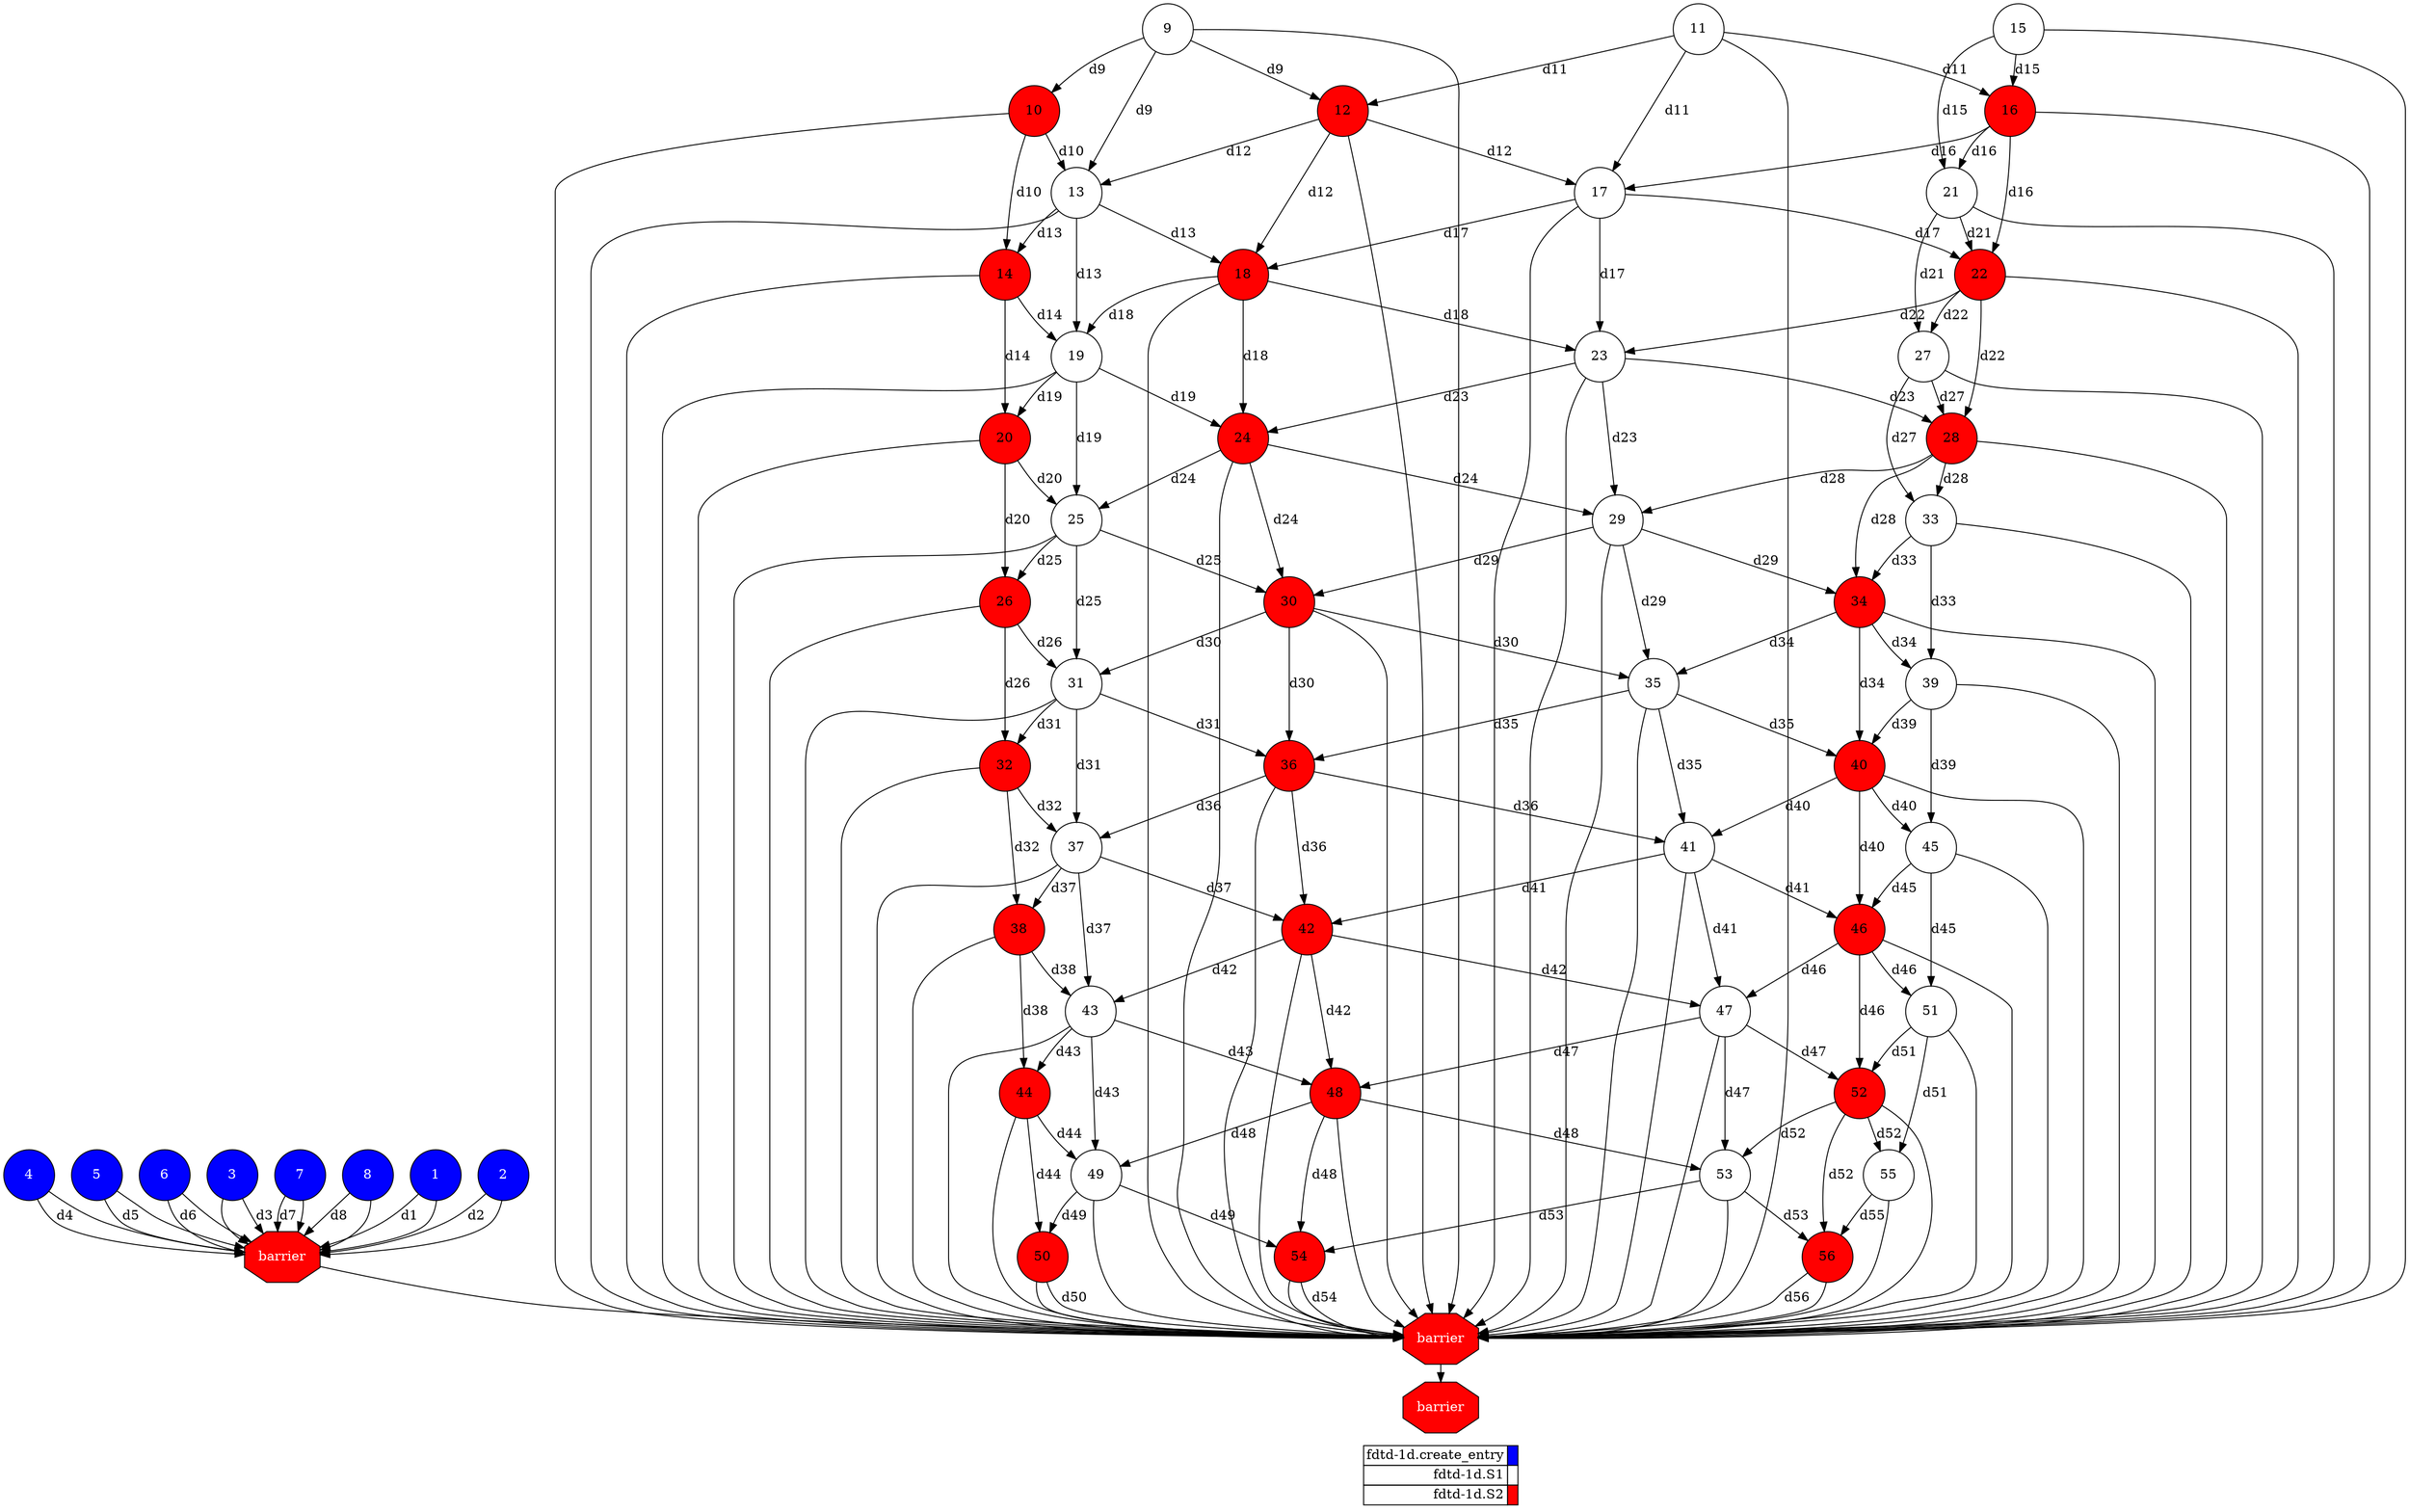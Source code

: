 digraph {
  rankdir=TB;
  labeljust="l";
  subgraph dependence_graph {
    ranksep=0.20;
    node[height=0.75];

1[shape=circle, style=filled fillcolor="#0000ff" fontcolor="#ffffff"];
2[shape=circle, style=filled fillcolor="#0000ff" fontcolor="#ffffff"];
3[shape=circle, style=filled fillcolor="#0000ff" fontcolor="#ffffff"];
4[shape=circle, style=filled fillcolor="#0000ff" fontcolor="#ffffff"];
5[shape=circle, style=filled fillcolor="#0000ff" fontcolor="#ffffff"];
6[shape=circle, style=filled fillcolor="#0000ff" fontcolor="#ffffff"];
7[shape=circle, style=filled fillcolor="#0000ff" fontcolor="#ffffff"];
8[shape=circle, style=filled fillcolor="#0000ff" fontcolor="#ffffff"];
Synchro1[label="barrier", shape=octagon, style=filled fillcolor="#ff0000" fontcolor="#FFFFFF"];
7 -> Synchro1;
2 -> Synchro1;
5 -> Synchro1;
8 -> Synchro1;
1 -> Synchro1;
4 -> Synchro1;
6 -> Synchro1;
3 -> Synchro1;
5 -> Synchro1[ label="d5" ];
6 -> Synchro1[ label="d6" ];
7 -> Synchro1[ label="d7" ];
8 -> Synchro1[ label="d8" ];
1 -> Synchro1[ label="d1" ];
2 -> Synchro1[ label="d2" ];
3 -> Synchro1[ label="d3" ];
4 -> Synchro1[ label="d4" ];
9[shape=circle, style=filled fillcolor="#ffffff" fontcolor="#000000"];
10[shape=circle, style=filled fillcolor="#ff0000" fontcolor="#000000"];
9 -> 10[ label="d9" ];
11[shape=circle, style=filled fillcolor="#ffffff" fontcolor="#000000"];
12[shape=circle, style=filled fillcolor="#ff0000" fontcolor="#000000"];
11 -> 12[ label="d11" ];
9 -> 12[ label="d9" ];
13[shape=circle, style=filled fillcolor="#ffffff" fontcolor="#000000"];
9 -> 13[ label="d9" ];
12 -> 13[ label="d12" ];
10 -> 13[ label="d10" ];
14[shape=circle, style=filled fillcolor="#ff0000" fontcolor="#000000"];
10 -> 14[ label="d10" ];
13 -> 14[ label="d13" ];
15[shape=circle, style=filled fillcolor="#ffffff" fontcolor="#000000"];
16[shape=circle, style=filled fillcolor="#ff0000" fontcolor="#000000"];
15 -> 16[ label="d15" ];
11 -> 16[ label="d11" ];
17[shape=circle, style=filled fillcolor="#ffffff" fontcolor="#000000"];
11 -> 17[ label="d11" ];
16 -> 17[ label="d16" ];
12 -> 17[ label="d12" ];
18[shape=circle, style=filled fillcolor="#ff0000" fontcolor="#000000"];
12 -> 18[ label="d12" ];
17 -> 18[ label="d17" ];
13 -> 18[ label="d13" ];
19[shape=circle, style=filled fillcolor="#ffffff" fontcolor="#000000"];
13 -> 19[ label="d13" ];
18 -> 19[ label="d18" ];
14 -> 19[ label="d14" ];
20[shape=circle, style=filled fillcolor="#ff0000" fontcolor="#000000"];
14 -> 20[ label="d14" ];
19 -> 20[ label="d19" ];
21[shape=circle, style=filled fillcolor="#ffffff" fontcolor="#000000"];
15 -> 21[ label="d15" ];
16 -> 21[ label="d16" ];
22[shape=circle, style=filled fillcolor="#ff0000" fontcolor="#000000"];
16 -> 22[ label="d16" ];
21 -> 22[ label="d21" ];
17 -> 22[ label="d17" ];
23[shape=circle, style=filled fillcolor="#ffffff" fontcolor="#000000"];
17 -> 23[ label="d17" ];
22 -> 23[ label="d22" ];
18 -> 23[ label="d18" ];
24[shape=circle, style=filled fillcolor="#ff0000" fontcolor="#000000"];
18 -> 24[ label="d18" ];
23 -> 24[ label="d23" ];
19 -> 24[ label="d19" ];
25[shape=circle, style=filled fillcolor="#ffffff" fontcolor="#000000"];
19 -> 25[ label="d19" ];
24 -> 25[ label="d24" ];
20 -> 25[ label="d20" ];
26[shape=circle, style=filled fillcolor="#ff0000" fontcolor="#000000"];
20 -> 26[ label="d20" ];
25 -> 26[ label="d25" ];
27[shape=circle, style=filled fillcolor="#ffffff" fontcolor="#000000"];
21 -> 27[ label="d21" ];
22 -> 27[ label="d22" ];
28[shape=circle, style=filled fillcolor="#ff0000" fontcolor="#000000"];
22 -> 28[ label="d22" ];
27 -> 28[ label="d27" ];
23 -> 28[ label="d23" ];
29[shape=circle, style=filled fillcolor="#ffffff" fontcolor="#000000"];
23 -> 29[ label="d23" ];
28 -> 29[ label="d28" ];
24 -> 29[ label="d24" ];
30[shape=circle, style=filled fillcolor="#ff0000" fontcolor="#000000"];
24 -> 30[ label="d24" ];
29 -> 30[ label="d29" ];
25 -> 30[ label="d25" ];
31[shape=circle, style=filled fillcolor="#ffffff" fontcolor="#000000"];
25 -> 31[ label="d25" ];
30 -> 31[ label="d30" ];
26 -> 31[ label="d26" ];
32[shape=circle, style=filled fillcolor="#ff0000" fontcolor="#000000"];
26 -> 32[ label="d26" ];
31 -> 32[ label="d31" ];
33[shape=circle, style=filled fillcolor="#ffffff" fontcolor="#000000"];
27 -> 33[ label="d27" ];
28 -> 33[ label="d28" ];
34[shape=circle, style=filled fillcolor="#ff0000" fontcolor="#000000"];
28 -> 34[ label="d28" ];
33 -> 34[ label="d33" ];
29 -> 34[ label="d29" ];
35[shape=circle, style=filled fillcolor="#ffffff" fontcolor="#000000"];
29 -> 35[ label="d29" ];
34 -> 35[ label="d34" ];
30 -> 35[ label="d30" ];
36[shape=circle, style=filled fillcolor="#ff0000" fontcolor="#000000"];
30 -> 36[ label="d30" ];
35 -> 36[ label="d35" ];
31 -> 36[ label="d31" ];
37[shape=circle, style=filled fillcolor="#ffffff" fontcolor="#000000"];
31 -> 37[ label="d31" ];
36 -> 37[ label="d36" ];
32 -> 37[ label="d32" ];
38[shape=circle, style=filled fillcolor="#ff0000" fontcolor="#000000"];
32 -> 38[ label="d32" ];
37 -> 38[ label="d37" ];
39[shape=circle, style=filled fillcolor="#ffffff" fontcolor="#000000"];
33 -> 39[ label="d33" ];
34 -> 39[ label="d34" ];
40[shape=circle, style=filled fillcolor="#ff0000" fontcolor="#000000"];
34 -> 40[ label="d34" ];
39 -> 40[ label="d39" ];
35 -> 40[ label="d35" ];
41[shape=circle, style=filled fillcolor="#ffffff" fontcolor="#000000"];
35 -> 41[ label="d35" ];
40 -> 41[ label="d40" ];
36 -> 41[ label="d36" ];
42[shape=circle, style=filled fillcolor="#ff0000" fontcolor="#000000"];
36 -> 42[ label="d36" ];
41 -> 42[ label="d41" ];
37 -> 42[ label="d37" ];
43[shape=circle, style=filled fillcolor="#ffffff" fontcolor="#000000"];
37 -> 43[ label="d37" ];
42 -> 43[ label="d42" ];
38 -> 43[ label="d38" ];
44[shape=circle, style=filled fillcolor="#ff0000" fontcolor="#000000"];
38 -> 44[ label="d38" ];
43 -> 44[ label="d43" ];
45[shape=circle, style=filled fillcolor="#ffffff" fontcolor="#000000"];
39 -> 45[ label="d39" ];
40 -> 45[ label="d40" ];
46[shape=circle, style=filled fillcolor="#ff0000" fontcolor="#000000"];
40 -> 46[ label="d40" ];
45 -> 46[ label="d45" ];
41 -> 46[ label="d41" ];
47[shape=circle, style=filled fillcolor="#ffffff" fontcolor="#000000"];
41 -> 47[ label="d41" ];
46 -> 47[ label="d46" ];
42 -> 47[ label="d42" ];
48[shape=circle, style=filled fillcolor="#ff0000" fontcolor="#000000"];
42 -> 48[ label="d42" ];
47 -> 48[ label="d47" ];
43 -> 48[ label="d43" ];
49[shape=circle, style=filled fillcolor="#ffffff" fontcolor="#000000"];
43 -> 49[ label="d43" ];
48 -> 49[ label="d48" ];
44 -> 49[ label="d44" ];
50[shape=circle, style=filled fillcolor="#ff0000" fontcolor="#000000"];
44 -> 50[ label="d44" ];
49 -> 50[ label="d49" ];
51[shape=circle, style=filled fillcolor="#ffffff" fontcolor="#000000"];
45 -> 51[ label="d45" ];
46 -> 51[ label="d46" ];
52[shape=circle, style=filled fillcolor="#ff0000" fontcolor="#000000"];
46 -> 52[ label="d46" ];
51 -> 52[ label="d51" ];
47 -> 52[ label="d47" ];
53[shape=circle, style=filled fillcolor="#ffffff" fontcolor="#000000"];
47 -> 53[ label="d47" ];
52 -> 53[ label="d52" ];
48 -> 53[ label="d48" ];
54[shape=circle, style=filled fillcolor="#ff0000" fontcolor="#000000"];
48 -> 54[ label="d48" ];
53 -> 54[ label="d53" ];
49 -> 54[ label="d49" ];
55[shape=circle, style=filled fillcolor="#ffffff" fontcolor="#000000"];
51 -> 55[ label="d51" ];
52 -> 55[ label="d52" ];
56[shape=circle, style=filled fillcolor="#ff0000" fontcolor="#000000"];
52 -> 56[ label="d52" ];
55 -> 56[ label="d55" ];
53 -> 56[ label="d53" ];
Synchro2[label="barrier", shape=octagon, style=filled fillcolor="#ff0000" fontcolor="#FFFFFF"];
Synchro1 -> Synchro2;
46 -> Synchro2;
32 -> Synchro2;
35 -> Synchro2;
20 -> Synchro2;
36 -> Synchro2;
28 -> Synchro2;
48 -> Synchro2;
50 -> Synchro2;
54 -> Synchro2;
18 -> Synchro2;
27 -> Synchro2;
40 -> Synchro2;
26 -> Synchro2;
43 -> Synchro2;
19 -> Synchro2;
53 -> Synchro2;
49 -> Synchro2;
47 -> Synchro2;
34 -> Synchro2;
44 -> Synchro2;
51 -> Synchro2;
39 -> Synchro2;
15 -> Synchro2;
29 -> Synchro2;
33 -> Synchro2;
21 -> Synchro2;
24 -> Synchro2;
38 -> Synchro2;
22 -> Synchro2;
11 -> Synchro2;
16 -> Synchro2;
13 -> Synchro2;
31 -> Synchro2;
23 -> Synchro2;
9 -> Synchro2;
12 -> Synchro2;
56 -> Synchro2;
30 -> Synchro2;
14 -> Synchro2;
41 -> Synchro2;
45 -> Synchro2;
52 -> Synchro2;
55 -> Synchro2;
37 -> Synchro2;
10 -> Synchro2;
25 -> Synchro2;
17 -> Synchro2;
42 -> Synchro2;
50 -> Synchro2[ label="d50" ];
54 -> Synchro2[ label="d54" ];
56 -> Synchro2[ label="d56" ];
Synchro3[label="barrier", shape=octagon, style=filled fillcolor="#ff0000" fontcolor="#FFFFFF"];
Synchro2 -> Synchro3;  }
  subgraph legend {
    rank=sink;
    node [shape=plaintext, height=0.75];
    ranksep=0.20;
    label = "Legend";
    key [label=<
      <table border="0" cellpadding="2" cellspacing="0" cellborder="1">
<tr>
<td align="right">fdtd-1d.create_entry</td>
<td bgcolor="#0000ff">&nbsp;</td>
</tr>
<tr>
<td align="right">fdtd-1d.S1</td>
<td bgcolor="#ffffff">&nbsp;</td>
</tr>
<tr>
<td align="right">fdtd-1d.S2</td>
<td bgcolor="#ff0000">&nbsp;</td>
</tr>
      </table>
    >]
  }
}
